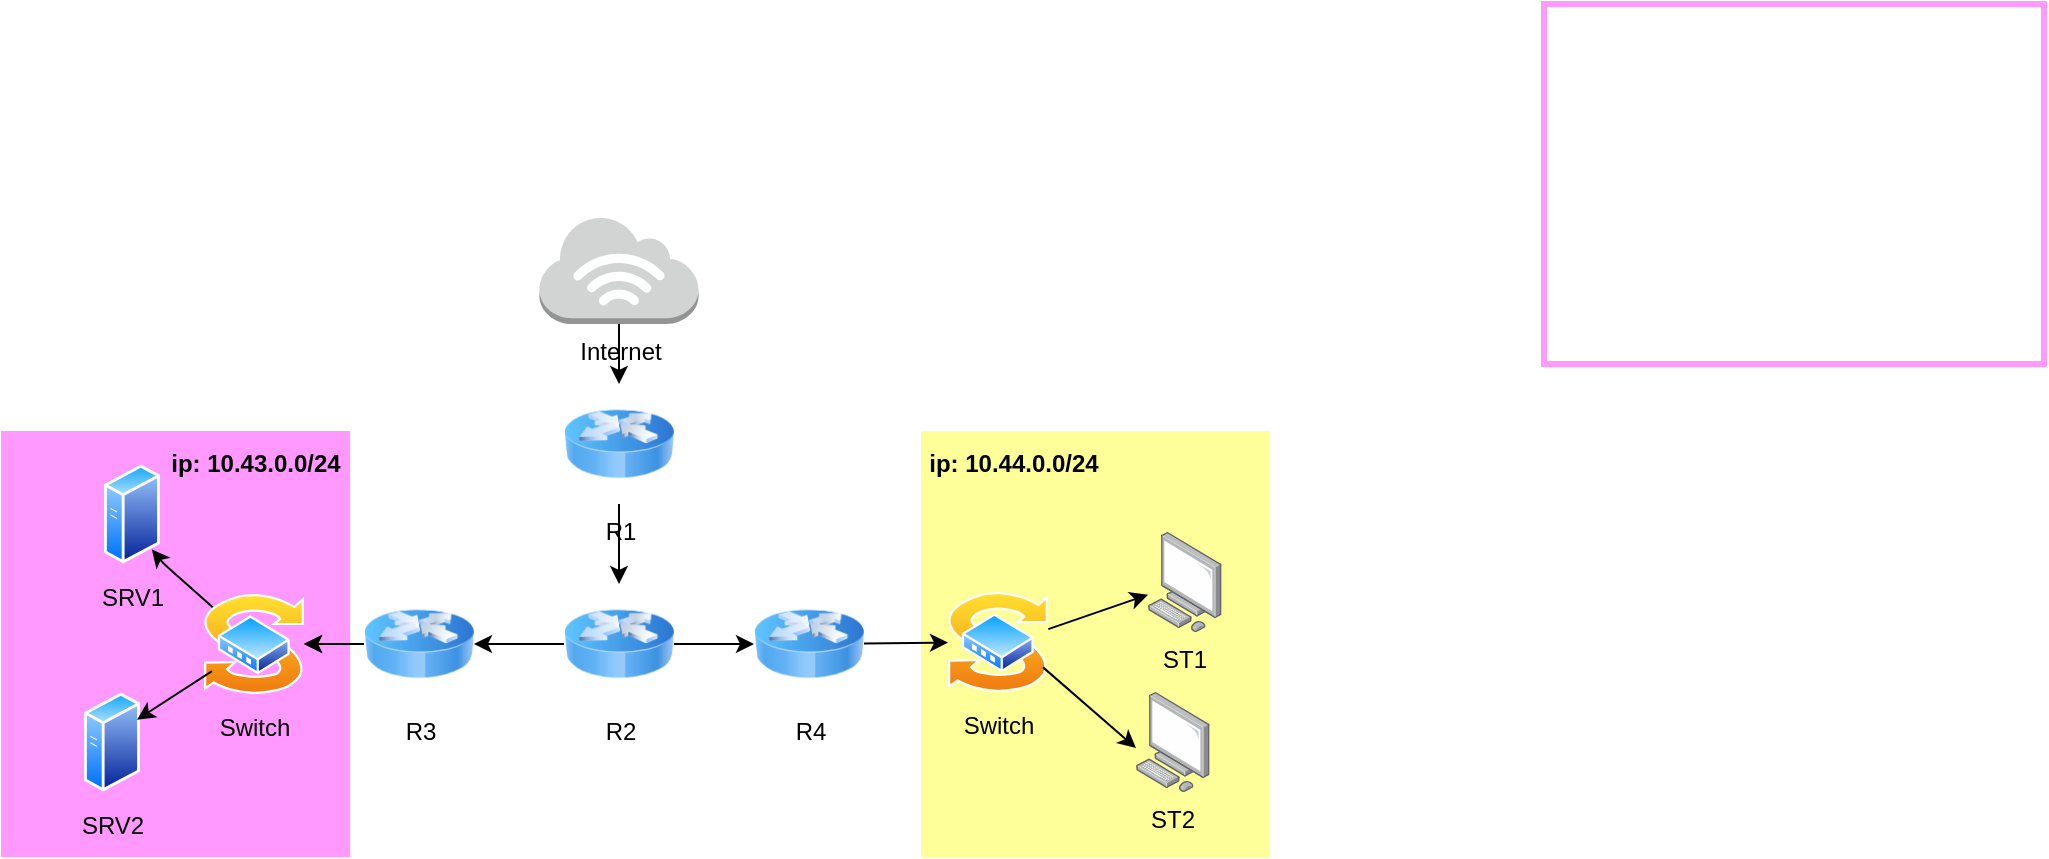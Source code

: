 <mxfile>
    <diagram id="eFBXmFvJljYkLnQhQfpa" name="Page-1">
        <mxGraphModel dx="746" dy="1519" grid="1" gridSize="10" guides="1" tooltips="1" connect="1" arrows="1" fold="1" page="1" pageScale="1" pageWidth="850" pageHeight="1100" background="#ffffff" math="0" shadow="0">
            <root>
                <mxCell id="0"/>
                <mxCell id="1" parent="0"/>
                <mxCell id="67" value="" style="rounded=0;whiteSpace=wrap;html=1;labelBackgroundColor=none;strokeColor=#FFFF99;fontColor=#000000;fillColor=#FFFF99;strokeWidth=3;" vertex="1" parent="1">
                    <mxGeometry x="510" y="55" width="171.55" height="210" as="geometry"/>
                </mxCell>
                <mxCell id="68" value="&lt;b&gt;ip: 10.44.0.0/24&lt;/b&gt;" style="text;html=1;strokeColor=none;fillColor=none;align=center;verticalAlign=middle;whiteSpace=wrap;rounded=0;labelBackgroundColor=none;strokeWidth=3;fontColor=#000000;" vertex="1" parent="1">
                    <mxGeometry x="510" y="55" width="90" height="30" as="geometry"/>
                </mxCell>
                <mxCell id="65" value="" style="rounded=0;whiteSpace=wrap;html=1;labelBackgroundColor=none;strokeColor=#FF99FF;fontColor=#000000;fillColor=#FF99FF;strokeWidth=3;" vertex="1" parent="1">
                    <mxGeometry x="50.0" y="55" width="171.55" height="210" as="geometry"/>
                </mxCell>
                <mxCell id="4" value="ST1" style="points=[];aspect=fixed;html=1;align=center;shadow=0;dashed=0;image;image=img/lib/allied_telesis/computer_and_terminals/Personal_Computer.svg;fontColor=#000000;labelBackgroundColor=none;strokeColor=#000000;" vertex="1" parent="1">
                    <mxGeometry x="622" y="104" width="36.89" height="50" as="geometry"/>
                </mxCell>
                <mxCell id="5" value="ST2" style="points=[];aspect=fixed;html=1;align=center;shadow=0;dashed=0;image;image=img/lib/allied_telesis/computer_and_terminals/Personal_Computer.svg;fontColor=#000000;labelBackgroundColor=none;strokeColor=#000000;" vertex="1" parent="1">
                    <mxGeometry x="616" y="184" width="36.89" height="50" as="geometry"/>
                </mxCell>
                <mxCell id="9" value="&lt;span style=&quot;&quot;&gt;SRV1&lt;/span&gt;" style="aspect=fixed;perimeter=ellipsePerimeter;html=1;align=center;shadow=0;dashed=0;spacingTop=3;image;image=img/lib/active_directory/generic_server.svg;fontColor=#000000;labelBackgroundColor=none;strokeColor=#000000;" vertex="1" parent="1">
                    <mxGeometry x="100" y="70" width="28.0" height="50" as="geometry"/>
                </mxCell>
                <mxCell id="35" value="" style="edgeStyle=none;html=1;strokeColor=#000000;fontColor=#000000;" edge="1" parent="1" source="11" target="19">
                    <mxGeometry relative="1" as="geometry"/>
                </mxCell>
                <mxCell id="11" value="&lt;font color=&quot;#000000&quot;&gt;R1&lt;/font&gt;" style="image;html=1;image=img/lib/clip_art/networking/Router_Icon_128x128.png;labelBackgroundColor=none;strokeColor=#000000;" vertex="1" parent="1">
                    <mxGeometry x="330" y="30" width="55" height="60" as="geometry"/>
                </mxCell>
                <mxCell id="42" style="edgeStyle=none;html=1;entryX=1;entryY=1;entryDx=0;entryDy=0;strokeColor=#000000;fontColor=#000000;" edge="1" parent="1" source="14" target="9">
                    <mxGeometry relative="1" as="geometry">
                        <Array as="points">
                            <mxPoint x="130" y="120"/>
                        </Array>
                    </mxGeometry>
                </mxCell>
                <mxCell id="14" value="Switch" style="aspect=fixed;perimeter=ellipsePerimeter;html=1;align=center;shadow=0;dashed=0;spacingTop=3;image;image=img/lib/active_directory/switch.svg;fontColor=#000000;labelBackgroundColor=none;strokeColor=#000000;" vertex="1" parent="1">
                    <mxGeometry x="150" y="135" width="50" height="50" as="geometry"/>
                </mxCell>
                <mxCell id="46" value="" style="edgeStyle=none;html=1;strokeColor=#000000;fontColor=#000000;exitX=0;exitY=0.5;exitDx=0;exitDy=0;entryX=1;entryY=0.5;entryDx=0;entryDy=0;" edge="1" parent="1" source="19" target="20">
                    <mxGeometry relative="1" as="geometry">
                        <mxPoint x="278.5" y="179" as="sourcePoint"/>
                        <mxPoint x="279" y="237" as="targetPoint"/>
                    </mxGeometry>
                </mxCell>
                <mxCell id="62" value="" style="edgeStyle=none;html=1;strokeColor=#000000;fontColor=#000000;" edge="1" parent="1" source="19" target="21">
                    <mxGeometry relative="1" as="geometry"/>
                </mxCell>
                <mxCell id="19" value="&lt;font color=&quot;#000000&quot;&gt;R2&lt;/font&gt;" style="image;html=1;image=img/lib/clip_art/networking/Router_Icon_128x128.png;labelBackgroundColor=none;strokeColor=#000000;" vertex="1" parent="1">
                    <mxGeometry x="330" y="130" width="55" height="60" as="geometry"/>
                </mxCell>
                <mxCell id="40" value="" style="edgeStyle=none;html=1;strokeColor=#000000;fontColor=#000000;" edge="1" parent="1" source="20" target="14">
                    <mxGeometry relative="1" as="geometry"/>
                </mxCell>
                <mxCell id="43" value="" style="edgeStyle=none;html=1;strokeColor=#000000;fontColor=#000000;" edge="1" parent="1" source="20" target="14">
                    <mxGeometry relative="1" as="geometry"/>
                </mxCell>
                <mxCell id="20" value="&lt;font color=&quot;#000000&quot;&gt;R3&lt;/font&gt;" style="image;html=1;image=img/lib/clip_art/networking/Router_Icon_128x128.png;labelBackgroundColor=none;strokeColor=#000000;" vertex="1" parent="1">
                    <mxGeometry x="230" y="130" width="55" height="60" as="geometry"/>
                </mxCell>
                <mxCell id="63" value="" style="edgeStyle=none;html=1;strokeColor=#000000;fontColor=#000000;" edge="1" parent="1" source="21" target="51">
                    <mxGeometry relative="1" as="geometry"/>
                </mxCell>
                <mxCell id="21" value="&lt;font color=&quot;#000000&quot;&gt;R4&lt;/font&gt;" style="image;html=1;image=img/lib/clip_art/networking/Router_Icon_128x128.png;labelBackgroundColor=none;strokeColor=#000000;" vertex="1" parent="1">
                    <mxGeometry x="425" y="130" width="55" height="60" as="geometry"/>
                </mxCell>
                <mxCell id="34" value="" style="edgeStyle=none;html=1;strokeColor=#000000;fontColor=#000000;" edge="1" parent="1" source="25" target="11">
                    <mxGeometry relative="1" as="geometry"/>
                </mxCell>
                <mxCell id="25" value="Internet" style="outlineConnect=0;dashed=0;verticalLabelPosition=bottom;verticalAlign=top;align=center;html=1;shape=mxgraph.aws3.internet_3;fillColor=#D2D3D3;gradientColor=none;labelBackgroundColor=none;fontColor=#000000;" vertex="1" parent="1">
                    <mxGeometry x="317.75" y="-54" width="79.5" height="54" as="geometry"/>
                </mxCell>
                <mxCell id="28" value="&lt;span style=&quot;&quot;&gt;SRV2&lt;/span&gt;" style="aspect=fixed;perimeter=ellipsePerimeter;html=1;align=center;shadow=0;dashed=0;spacingTop=3;image;image=img/lib/active_directory/generic_server.svg;fontColor=#000000;labelBackgroundColor=none;strokeColor=#000000;" vertex="1" parent="1">
                    <mxGeometry x="90" y="184" width="28.0" height="50" as="geometry"/>
                </mxCell>
                <mxCell id="32" value="" style="rounded=0;whiteSpace=wrap;html=1;labelBackgroundColor=none;strokeColor=#FF99FF;fontColor=#000000;fillColor=none;strokeWidth=3;" vertex="1" parent="1">
                    <mxGeometry x="820" y="-160" width="250" height="180" as="geometry"/>
                </mxCell>
                <mxCell id="41" style="edgeStyle=none;html=1;entryX=1;entryY=0.25;entryDx=0;entryDy=0;strokeColor=#000000;fontColor=#000000;" edge="1" parent="1" source="14" target="28">
                    <mxGeometry relative="1" as="geometry"/>
                </mxCell>
                <mxCell id="50" style="edgeStyle=none;html=1;strokeColor=#000000;fontColor=#000000;" edge="1" parent="1" target="4">
                    <mxGeometry relative="1" as="geometry">
                        <mxPoint x="572.156" y="152.558" as="sourcePoint"/>
                        <mxPoint x="653" y="137" as="targetPoint"/>
                    </mxGeometry>
                </mxCell>
                <mxCell id="51" value="Switch" style="aspect=fixed;perimeter=ellipsePerimeter;html=1;align=center;shadow=0;dashed=0;spacingTop=3;image;image=img/lib/active_directory/switch.svg;fontColor=#000000;labelBackgroundColor=none;strokeColor=#000000;" vertex="1" parent="1">
                    <mxGeometry x="522" y="134" width="50" height="50" as="geometry"/>
                </mxCell>
                <mxCell id="53" style="edgeStyle=none;html=1;strokeColor=#000000;fontColor=#000000;entryX=0;entryY=0.56;entryDx=0;entryDy=0;entryPerimeter=0;" edge="1" parent="1" target="5">
                    <mxGeometry relative="1" as="geometry">
                        <mxPoint x="569.542" y="171.686" as="sourcePoint"/>
                        <mxPoint x="643" y="214" as="targetPoint"/>
                    </mxGeometry>
                </mxCell>
                <mxCell id="66" value="&lt;b&gt;ip: 10.43.0.0/24&lt;/b&gt;" style="text;html=1;strokeColor=none;fillColor=none;align=center;verticalAlign=middle;whiteSpace=wrap;rounded=0;labelBackgroundColor=none;strokeWidth=3;fontColor=#000000;" vertex="1" parent="1">
                    <mxGeometry x="130" y="55" width="91.55" height="30" as="geometry"/>
                </mxCell>
            </root>
        </mxGraphModel>
    </diagram>
</mxfile>